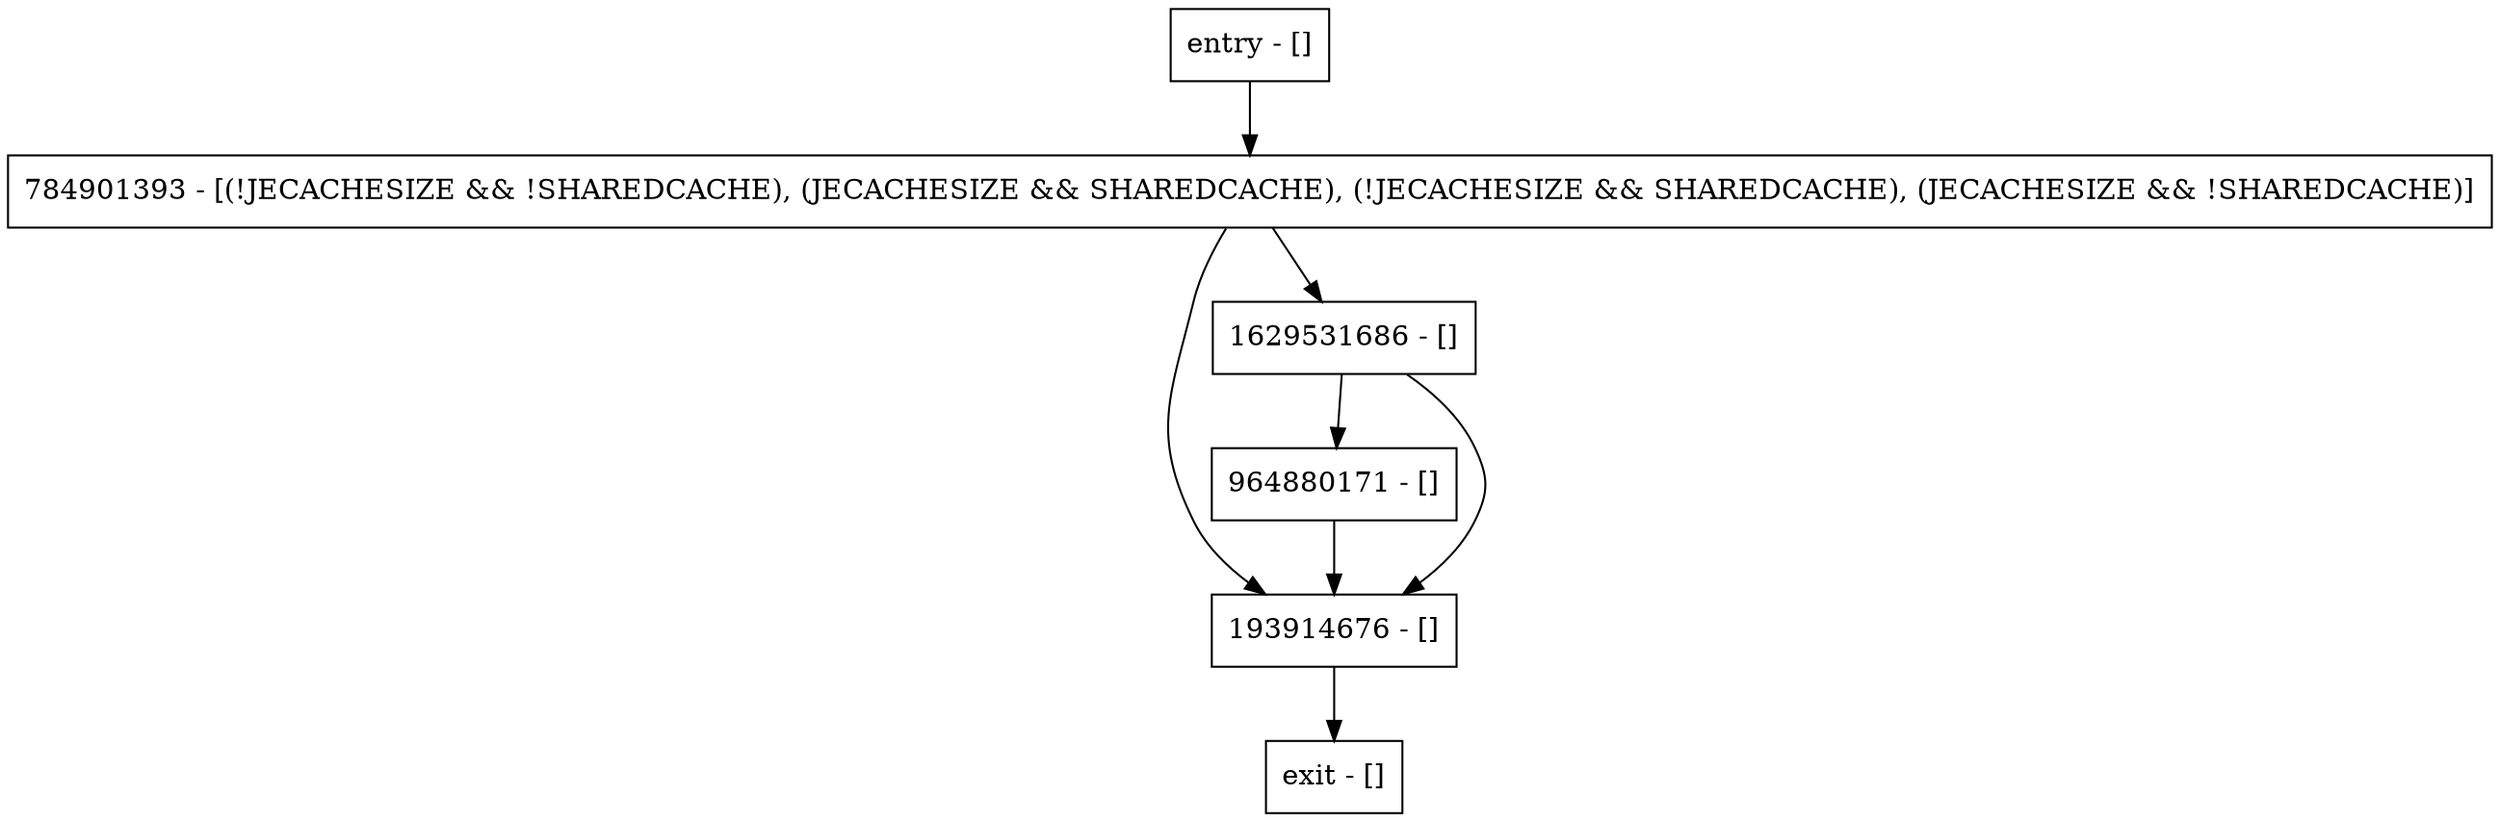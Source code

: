 digraph doDaemonEviction {
node [shape=record];
entry [label="entry - []"];
exit [label="exit - []"];
964880171 [label="964880171 - []"];
193914676 [label="193914676 - []"];
784901393 [label="784901393 - [(!JECACHESIZE && !SHAREDCACHE), (JECACHESIZE && SHAREDCACHE), (!JECACHESIZE && SHAREDCACHE), (JECACHESIZE && !SHAREDCACHE)]"];
1629531686 [label="1629531686 - []"];
entry;
exit;
entry -> 784901393;
964880171 -> 193914676;
193914676 -> exit;
784901393 -> 193914676;
784901393 -> 1629531686;
1629531686 -> 964880171;
1629531686 -> 193914676;
}
